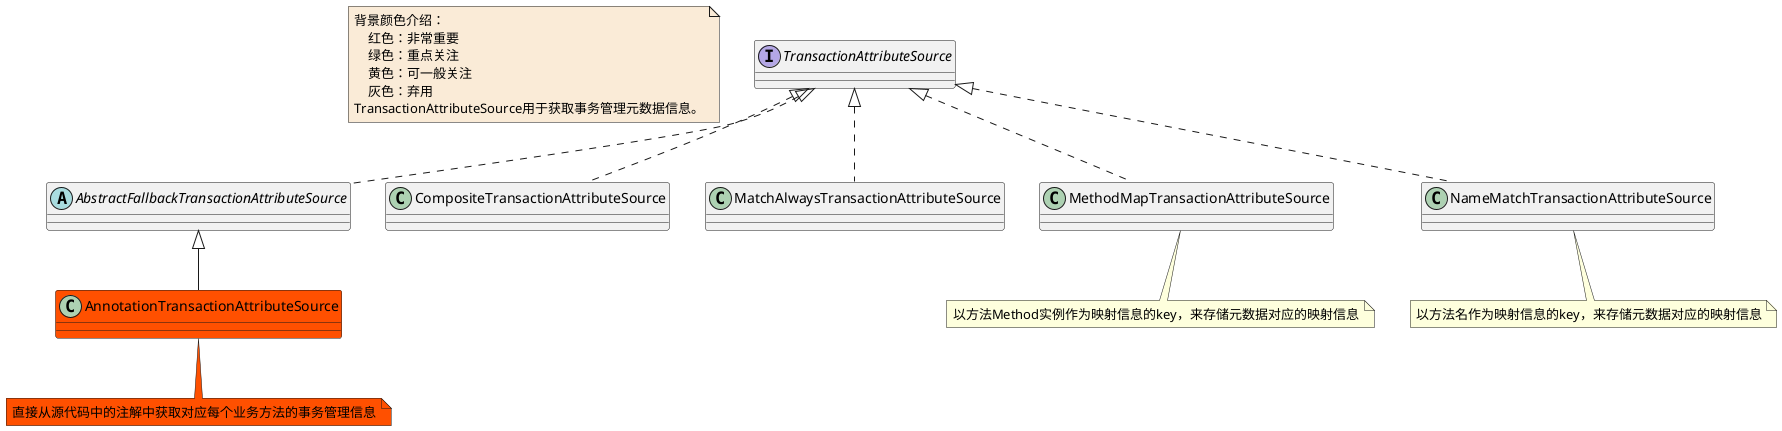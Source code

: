 @startuml

note  as N1 #FAEBD7
    背景颜色介绍：
        红色：非常重要
        绿色：重点关注
        黄色：可一般关注
        灰色：弃用
    TransactionAttributeSource用于获取事务管理元数据信息。
end note


interface TransactionAttributeSource
abstract class AbstractFallbackTransactionAttributeSource
class AnnotationTransactionAttributeSource #FF5000
note bottom #FF5000: 直接从源代码中的注解中获取对应每个业务方法的事务管理信息
class CompositeTransactionAttributeSource
class MatchAlwaysTransactionAttributeSource
class MethodMapTransactionAttributeSource
note bottom : 以方法Method实例作为映射信息的key，来存储元数据对应的映射信息
class NameMatchTransactionAttributeSource
note bottom : 以方法名作为映射信息的key，来存储元数据对应的映射信息


AbstractFallbackTransactionAttributeSource <|-- AnnotationTransactionAttributeSource

TransactionAttributeSource <|.. AbstractFallbackTransactionAttributeSource
TransactionAttributeSource <|.. CompositeTransactionAttributeSource
TransactionAttributeSource <|.. MatchAlwaysTransactionAttributeSource
TransactionAttributeSource <|.. MethodMapTransactionAttributeSource
TransactionAttributeSource <|.. NameMatchTransactionAttributeSource


@enduml